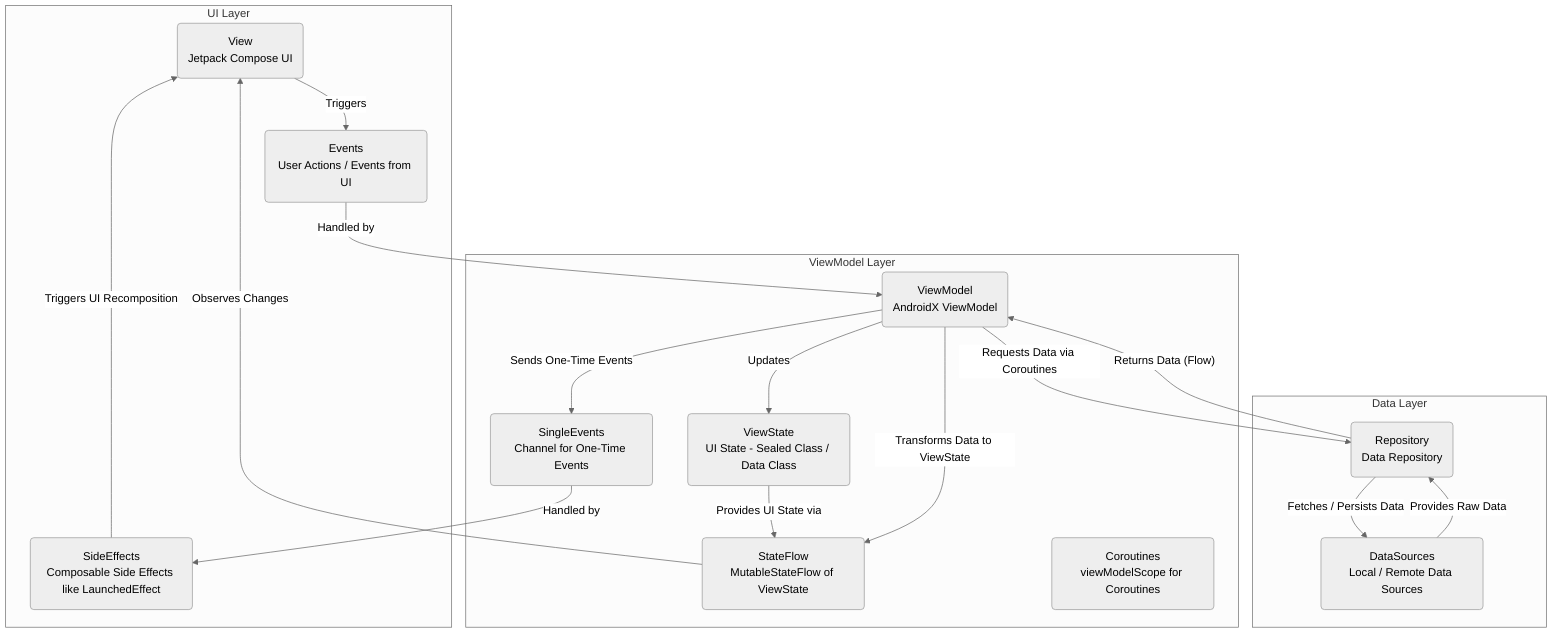---
config:
  theme: neutral
---
graph TD
    subgraph UI Layer
        View(View<br>Jetpack Compose UI)
        Events(Events<br>User Actions / Events from UI)
        SideEffects(SideEffects<br>Composable Side Effects like LaunchedEffect)
    end

    subgraph ViewModel Layer
        ViewModel(ViewModel<br>AndroidX ViewModel)
        ViewState(ViewState<br>UI State - Sealed Class / Data Class)
        StateFlow(StateFlow<br>MutableStateFlow of ViewState)
        SingleEvents(SingleEvents<br>Channel for One-Time Events)
        Coroutines(Coroutines<br>viewModelScope for Coroutines)
    end

    subgraph Data Layer
        Repository(Repository<br>Data Repository)
        DataSources(DataSources<br>Local / Remote Data Sources)
    end

    View -- Triggers --> Events
    Events -- Handled by --> ViewModel
    ViewModel -- Updates --> ViewState
    ViewState -- Provides UI State via --> StateFlow
    StateFlow -- Observes Changes --> View
    ViewModel -- Sends One-Time Events --> SingleEvents
    SingleEvents -- Handled by --> SideEffects
    SideEffects -- Triggers UI Recomposition --> View

    ViewModel -- Requests Data via Coroutines --> Repository
    Repository -- Fetches / Persists Data --> DataSources
    DataSources -- Provides Raw Data --> Repository
    Repository -- Returns Data (Flow<Data>) --> ViewModel
    ViewModel -- Transforms Data to ViewState --> StateFlow